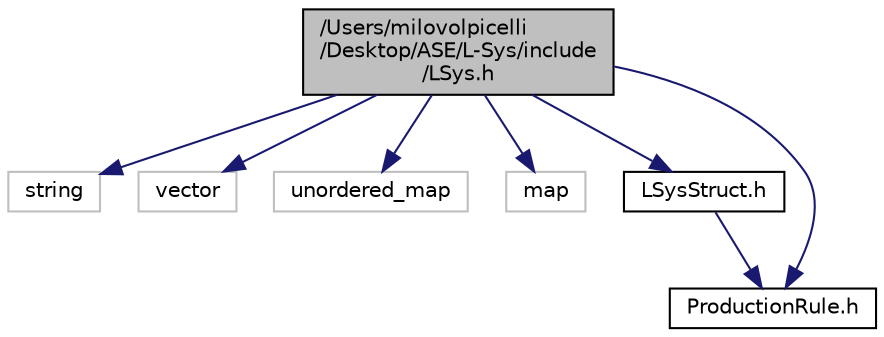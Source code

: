 digraph "/Users/milovolpicelli/Desktop/ASE/L-Sys/include/LSys.h"
{
  edge [fontname="Helvetica",fontsize="10",labelfontname="Helvetica",labelfontsize="10"];
  node [fontname="Helvetica",fontsize="10",shape=record];
  Node0 [label="/Users/milovolpicelli\l/Desktop/ASE/L-Sys/include\l/LSys.h",height=0.2,width=0.4,color="black", fillcolor="grey75", style="filled", fontcolor="black"];
  Node0 -> Node1 [color="midnightblue",fontsize="10",style="solid"];
  Node1 [label="string",height=0.2,width=0.4,color="grey75", fillcolor="white", style="filled"];
  Node0 -> Node2 [color="midnightblue",fontsize="10",style="solid"];
  Node2 [label="vector",height=0.2,width=0.4,color="grey75", fillcolor="white", style="filled"];
  Node0 -> Node3 [color="midnightblue",fontsize="10",style="solid"];
  Node3 [label="unordered_map",height=0.2,width=0.4,color="grey75", fillcolor="white", style="filled"];
  Node0 -> Node4 [color="midnightblue",fontsize="10",style="solid"];
  Node4 [label="map",height=0.2,width=0.4,color="grey75", fillcolor="white", style="filled"];
  Node0 -> Node5 [color="midnightblue",fontsize="10",style="solid"];
  Node5 [label="LSysStruct.h",height=0.2,width=0.4,color="black", fillcolor="white", style="filled",URL="$_l_sys_struct_8h_source.html"];
  Node5 -> Node6 [color="midnightblue",fontsize="10",style="solid"];
  Node6 [label="ProductionRule.h",height=0.2,width=0.4,color="black", fillcolor="white", style="filled",URL="$_production_rule_8h.html",tooltip="The ProductionRule data struct the production rule mechanism is achieved using a map of definitions t..."];
  Node0 -> Node6 [color="midnightblue",fontsize="10",style="solid"];
}
